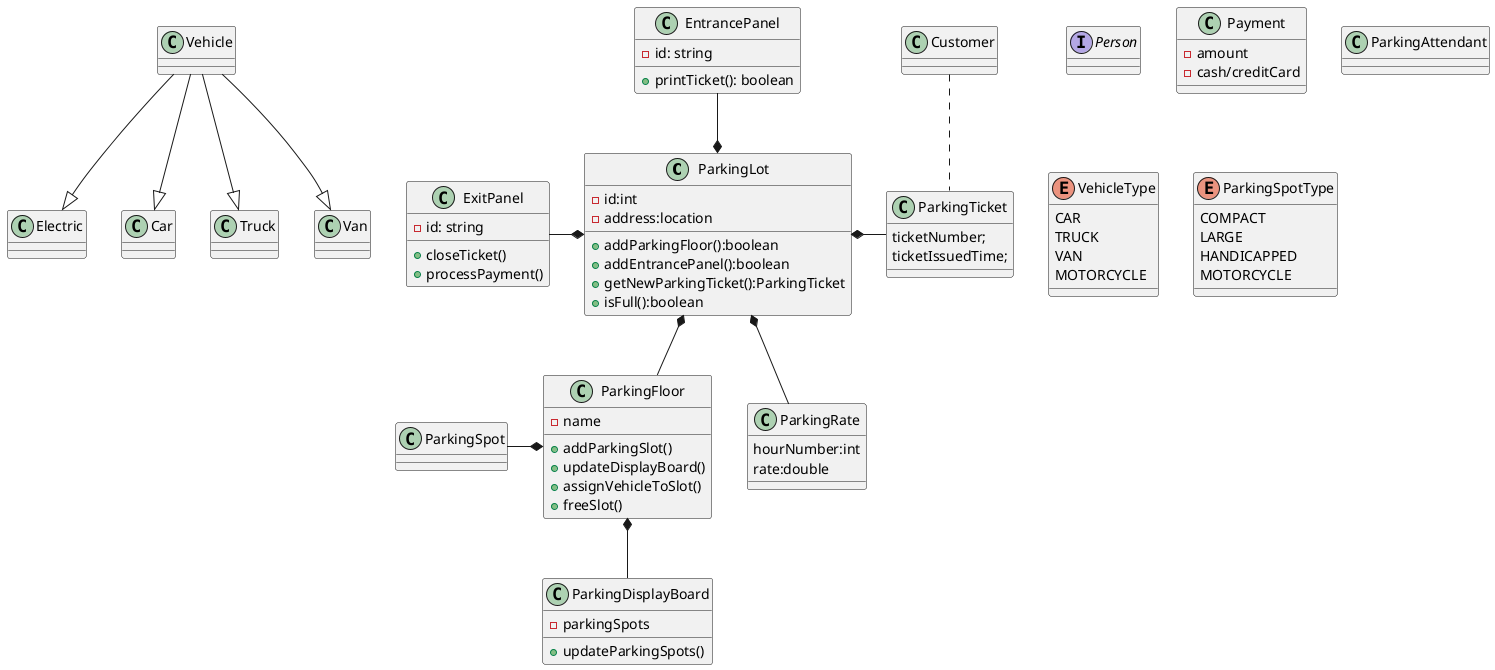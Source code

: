 @startuml

class ParkingLot {
   -id:int
   -address:location
   +addParkingFloor():boolean
   +addEntrancePanel():boolean
   +getNewParkingTicket():ParkingTicket
   +isFull():boolean

}
ParkingLot *-down- ParkingFloor
ParkingLot *-right- ParkingTicket
ParkingLot *-up- EntrancePanel
ParkingLot *-left- ExitPanel
ParkingLot *-down- ParkingRate

ParkingFloor *-left- ParkingSpot
ParkingFloor *-down- ParkingDisplayBoard

'composition - *-'
'aggregation - o-'
'extension - <|-'
'use - ->'
'.> - Extend, Include'
class ParkingRate {
   hourNumber:int
   rate:double
}
class EntrancePanel {
   -id: string
   +printTicket(): boolean
}
class ExitPanel {
   -id: string
   +closeTicket()
   +processPayment()
}

interface Person {
}

class ParkingFloor {
      -name
      +addParkingSlot()
      +updateDisplayBoard()
      +assignVehicleToSlot()
      +freeSlot()
}

class ParkingDisplayBoard {
   - parkingSpots
   + updateParkingSpots()
}

class ParkingSpot {

}

class ParkingTicket {
   ticketNumber;
   ticketIssuedTime;
}

class Payment {
   - amount
   - cash/creditCard
}

class ParkingAttendant {
   
}

class Customer {

}
Customer .. ParkingTicket

enum VehicleType {
 CAR
 TRUCK
 VAN
 MOTORCYCLE
}

class Vehicle {
}

class Electric {

}
Electric <|-up- Vehicle
class Car {}
Car <|-up- Vehicle
class Truck {}
Truck <|-up- Vehicle
class Van {}
Van <|-up- Vehicle


enum ParkingSpotType {
   COMPACT
   LARGE
   HANDICAPPED
   MOTORCYCLE
}

@enduml
